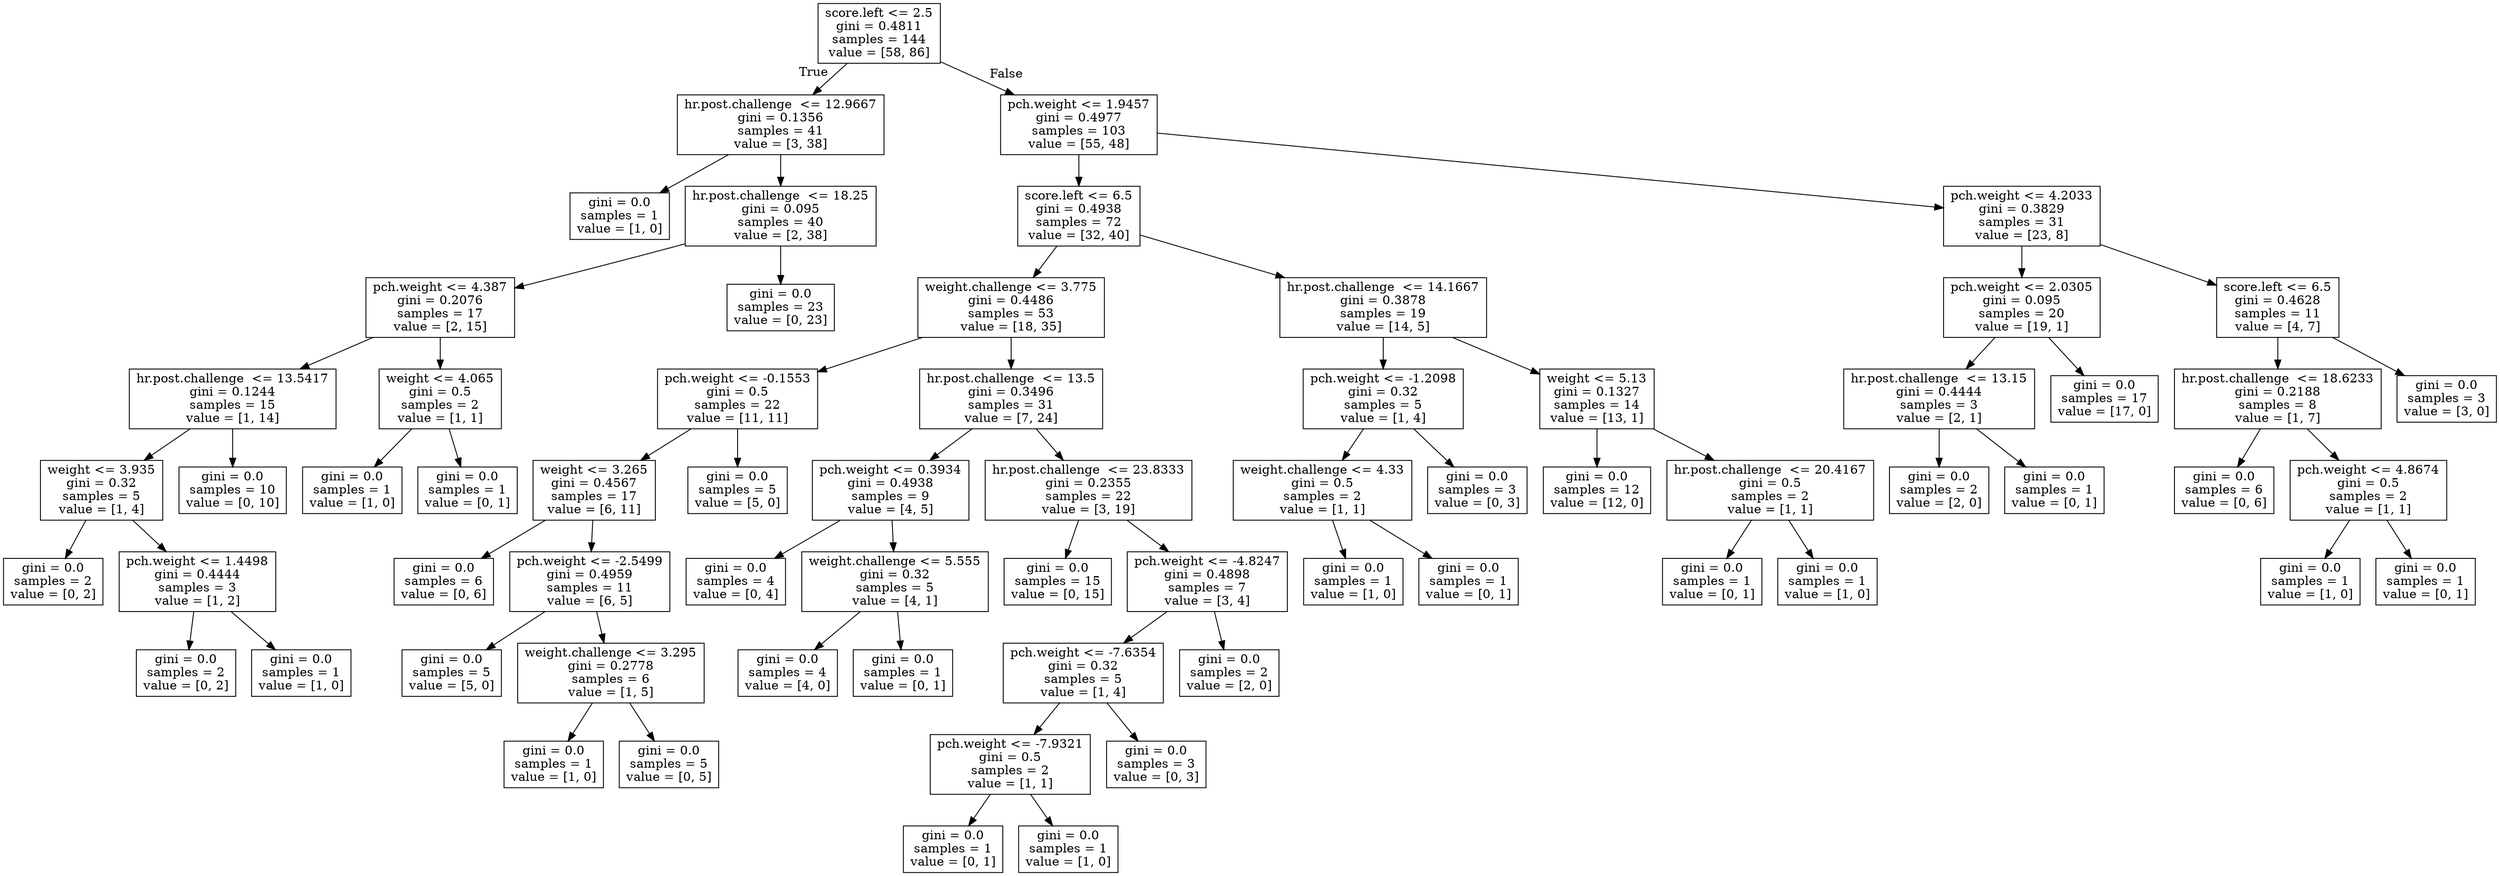 digraph Tree {
node [shape=box] ;
0 [label="score.left <= 2.5\ngini = 0.4811\nsamples = 144\nvalue = [58, 86]"] ;
1 [label="hr.post.challenge  <= 12.9667\ngini = 0.1356\nsamples = 41\nvalue = [3, 38]"] ;
0 -> 1 [labeldistance=2.5, labelangle=45, headlabel="True"] ;
2 [label="gini = 0.0\nsamples = 1\nvalue = [1, 0]"] ;
1 -> 2 ;
3 [label="hr.post.challenge  <= 18.25\ngini = 0.095\nsamples = 40\nvalue = [2, 38]"] ;
1 -> 3 ;
4 [label="pch.weight <= 4.387\ngini = 0.2076\nsamples = 17\nvalue = [2, 15]"] ;
3 -> 4 ;
5 [label="hr.post.challenge  <= 13.5417\ngini = 0.1244\nsamples = 15\nvalue = [1, 14]"] ;
4 -> 5 ;
6 [label="weight <= 3.935\ngini = 0.32\nsamples = 5\nvalue = [1, 4]"] ;
5 -> 6 ;
7 [label="gini = 0.0\nsamples = 2\nvalue = [0, 2]"] ;
6 -> 7 ;
8 [label="pch.weight <= 1.4498\ngini = 0.4444\nsamples = 3\nvalue = [1, 2]"] ;
6 -> 8 ;
9 [label="gini = 0.0\nsamples = 2\nvalue = [0, 2]"] ;
8 -> 9 ;
10 [label="gini = 0.0\nsamples = 1\nvalue = [1, 0]"] ;
8 -> 10 ;
11 [label="gini = 0.0\nsamples = 10\nvalue = [0, 10]"] ;
5 -> 11 ;
12 [label="weight <= 4.065\ngini = 0.5\nsamples = 2\nvalue = [1, 1]"] ;
4 -> 12 ;
13 [label="gini = 0.0\nsamples = 1\nvalue = [1, 0]"] ;
12 -> 13 ;
14 [label="gini = 0.0\nsamples = 1\nvalue = [0, 1]"] ;
12 -> 14 ;
15 [label="gini = 0.0\nsamples = 23\nvalue = [0, 23]"] ;
3 -> 15 ;
16 [label="pch.weight <= 1.9457\ngini = 0.4977\nsamples = 103\nvalue = [55, 48]"] ;
0 -> 16 [labeldistance=2.5, labelangle=-45, headlabel="False"] ;
17 [label="score.left <= 6.5\ngini = 0.4938\nsamples = 72\nvalue = [32, 40]"] ;
16 -> 17 ;
18 [label="weight.challenge <= 3.775\ngini = 0.4486\nsamples = 53\nvalue = [18, 35]"] ;
17 -> 18 ;
19 [label="pch.weight <= -0.1553\ngini = 0.5\nsamples = 22\nvalue = [11, 11]"] ;
18 -> 19 ;
20 [label="weight <= 3.265\ngini = 0.4567\nsamples = 17\nvalue = [6, 11]"] ;
19 -> 20 ;
21 [label="gini = 0.0\nsamples = 6\nvalue = [0, 6]"] ;
20 -> 21 ;
22 [label="pch.weight <= -2.5499\ngini = 0.4959\nsamples = 11\nvalue = [6, 5]"] ;
20 -> 22 ;
23 [label="gini = 0.0\nsamples = 5\nvalue = [5, 0]"] ;
22 -> 23 ;
24 [label="weight.challenge <= 3.295\ngini = 0.2778\nsamples = 6\nvalue = [1, 5]"] ;
22 -> 24 ;
25 [label="gini = 0.0\nsamples = 1\nvalue = [1, 0]"] ;
24 -> 25 ;
26 [label="gini = 0.0\nsamples = 5\nvalue = [0, 5]"] ;
24 -> 26 ;
27 [label="gini = 0.0\nsamples = 5\nvalue = [5, 0]"] ;
19 -> 27 ;
28 [label="hr.post.challenge  <= 13.5\ngini = 0.3496\nsamples = 31\nvalue = [7, 24]"] ;
18 -> 28 ;
29 [label="pch.weight <= 0.3934\ngini = 0.4938\nsamples = 9\nvalue = [4, 5]"] ;
28 -> 29 ;
30 [label="gini = 0.0\nsamples = 4\nvalue = [0, 4]"] ;
29 -> 30 ;
31 [label="weight.challenge <= 5.555\ngini = 0.32\nsamples = 5\nvalue = [4, 1]"] ;
29 -> 31 ;
32 [label="gini = 0.0\nsamples = 4\nvalue = [4, 0]"] ;
31 -> 32 ;
33 [label="gini = 0.0\nsamples = 1\nvalue = [0, 1]"] ;
31 -> 33 ;
34 [label="hr.post.challenge  <= 23.8333\ngini = 0.2355\nsamples = 22\nvalue = [3, 19]"] ;
28 -> 34 ;
35 [label="gini = 0.0\nsamples = 15\nvalue = [0, 15]"] ;
34 -> 35 ;
36 [label="pch.weight <= -4.8247\ngini = 0.4898\nsamples = 7\nvalue = [3, 4]"] ;
34 -> 36 ;
37 [label="pch.weight <= -7.6354\ngini = 0.32\nsamples = 5\nvalue = [1, 4]"] ;
36 -> 37 ;
38 [label="pch.weight <= -7.9321\ngini = 0.5\nsamples = 2\nvalue = [1, 1]"] ;
37 -> 38 ;
39 [label="gini = 0.0\nsamples = 1\nvalue = [0, 1]"] ;
38 -> 39 ;
40 [label="gini = 0.0\nsamples = 1\nvalue = [1, 0]"] ;
38 -> 40 ;
41 [label="gini = 0.0\nsamples = 3\nvalue = [0, 3]"] ;
37 -> 41 ;
42 [label="gini = 0.0\nsamples = 2\nvalue = [2, 0]"] ;
36 -> 42 ;
43 [label="hr.post.challenge  <= 14.1667\ngini = 0.3878\nsamples = 19\nvalue = [14, 5]"] ;
17 -> 43 ;
44 [label="pch.weight <= -1.2098\ngini = 0.32\nsamples = 5\nvalue = [1, 4]"] ;
43 -> 44 ;
45 [label="weight.challenge <= 4.33\ngini = 0.5\nsamples = 2\nvalue = [1, 1]"] ;
44 -> 45 ;
46 [label="gini = 0.0\nsamples = 1\nvalue = [1, 0]"] ;
45 -> 46 ;
47 [label="gini = 0.0\nsamples = 1\nvalue = [0, 1]"] ;
45 -> 47 ;
48 [label="gini = 0.0\nsamples = 3\nvalue = [0, 3]"] ;
44 -> 48 ;
49 [label="weight <= 5.13\ngini = 0.1327\nsamples = 14\nvalue = [13, 1]"] ;
43 -> 49 ;
50 [label="gini = 0.0\nsamples = 12\nvalue = [12, 0]"] ;
49 -> 50 ;
51 [label="hr.post.challenge  <= 20.4167\ngini = 0.5\nsamples = 2\nvalue = [1, 1]"] ;
49 -> 51 ;
52 [label="gini = 0.0\nsamples = 1\nvalue = [0, 1]"] ;
51 -> 52 ;
53 [label="gini = 0.0\nsamples = 1\nvalue = [1, 0]"] ;
51 -> 53 ;
54 [label="pch.weight <= 4.2033\ngini = 0.3829\nsamples = 31\nvalue = [23, 8]"] ;
16 -> 54 ;
55 [label="pch.weight <= 2.0305\ngini = 0.095\nsamples = 20\nvalue = [19, 1]"] ;
54 -> 55 ;
56 [label="hr.post.challenge  <= 13.15\ngini = 0.4444\nsamples = 3\nvalue = [2, 1]"] ;
55 -> 56 ;
57 [label="gini = 0.0\nsamples = 2\nvalue = [2, 0]"] ;
56 -> 57 ;
58 [label="gini = 0.0\nsamples = 1\nvalue = [0, 1]"] ;
56 -> 58 ;
59 [label="gini = 0.0\nsamples = 17\nvalue = [17, 0]"] ;
55 -> 59 ;
60 [label="score.left <= 6.5\ngini = 0.4628\nsamples = 11\nvalue = [4, 7]"] ;
54 -> 60 ;
61 [label="hr.post.challenge  <= 18.6233\ngini = 0.2188\nsamples = 8\nvalue = [1, 7]"] ;
60 -> 61 ;
62 [label="gini = 0.0\nsamples = 6\nvalue = [0, 6]"] ;
61 -> 62 ;
63 [label="pch.weight <= 4.8674\ngini = 0.5\nsamples = 2\nvalue = [1, 1]"] ;
61 -> 63 ;
64 [label="gini = 0.0\nsamples = 1\nvalue = [1, 0]"] ;
63 -> 64 ;
65 [label="gini = 0.0\nsamples = 1\nvalue = [0, 1]"] ;
63 -> 65 ;
66 [label="gini = 0.0\nsamples = 3\nvalue = [3, 0]"] ;
60 -> 66 ;
}